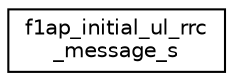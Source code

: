digraph "Graphical Class Hierarchy"
{
 // LATEX_PDF_SIZE
  edge [fontname="Helvetica",fontsize="10",labelfontname="Helvetica",labelfontsize="10"];
  node [fontname="Helvetica",fontsize="10",shape=record];
  rankdir="LR";
  Node0 [label="f1ap_initial_ul_rrc\l_message_s",height=0.2,width=0.4,color="black", fillcolor="white", style="filled",URL="$structf1ap__initial__ul__rrc__message__s.html",tooltip=" "];
}
